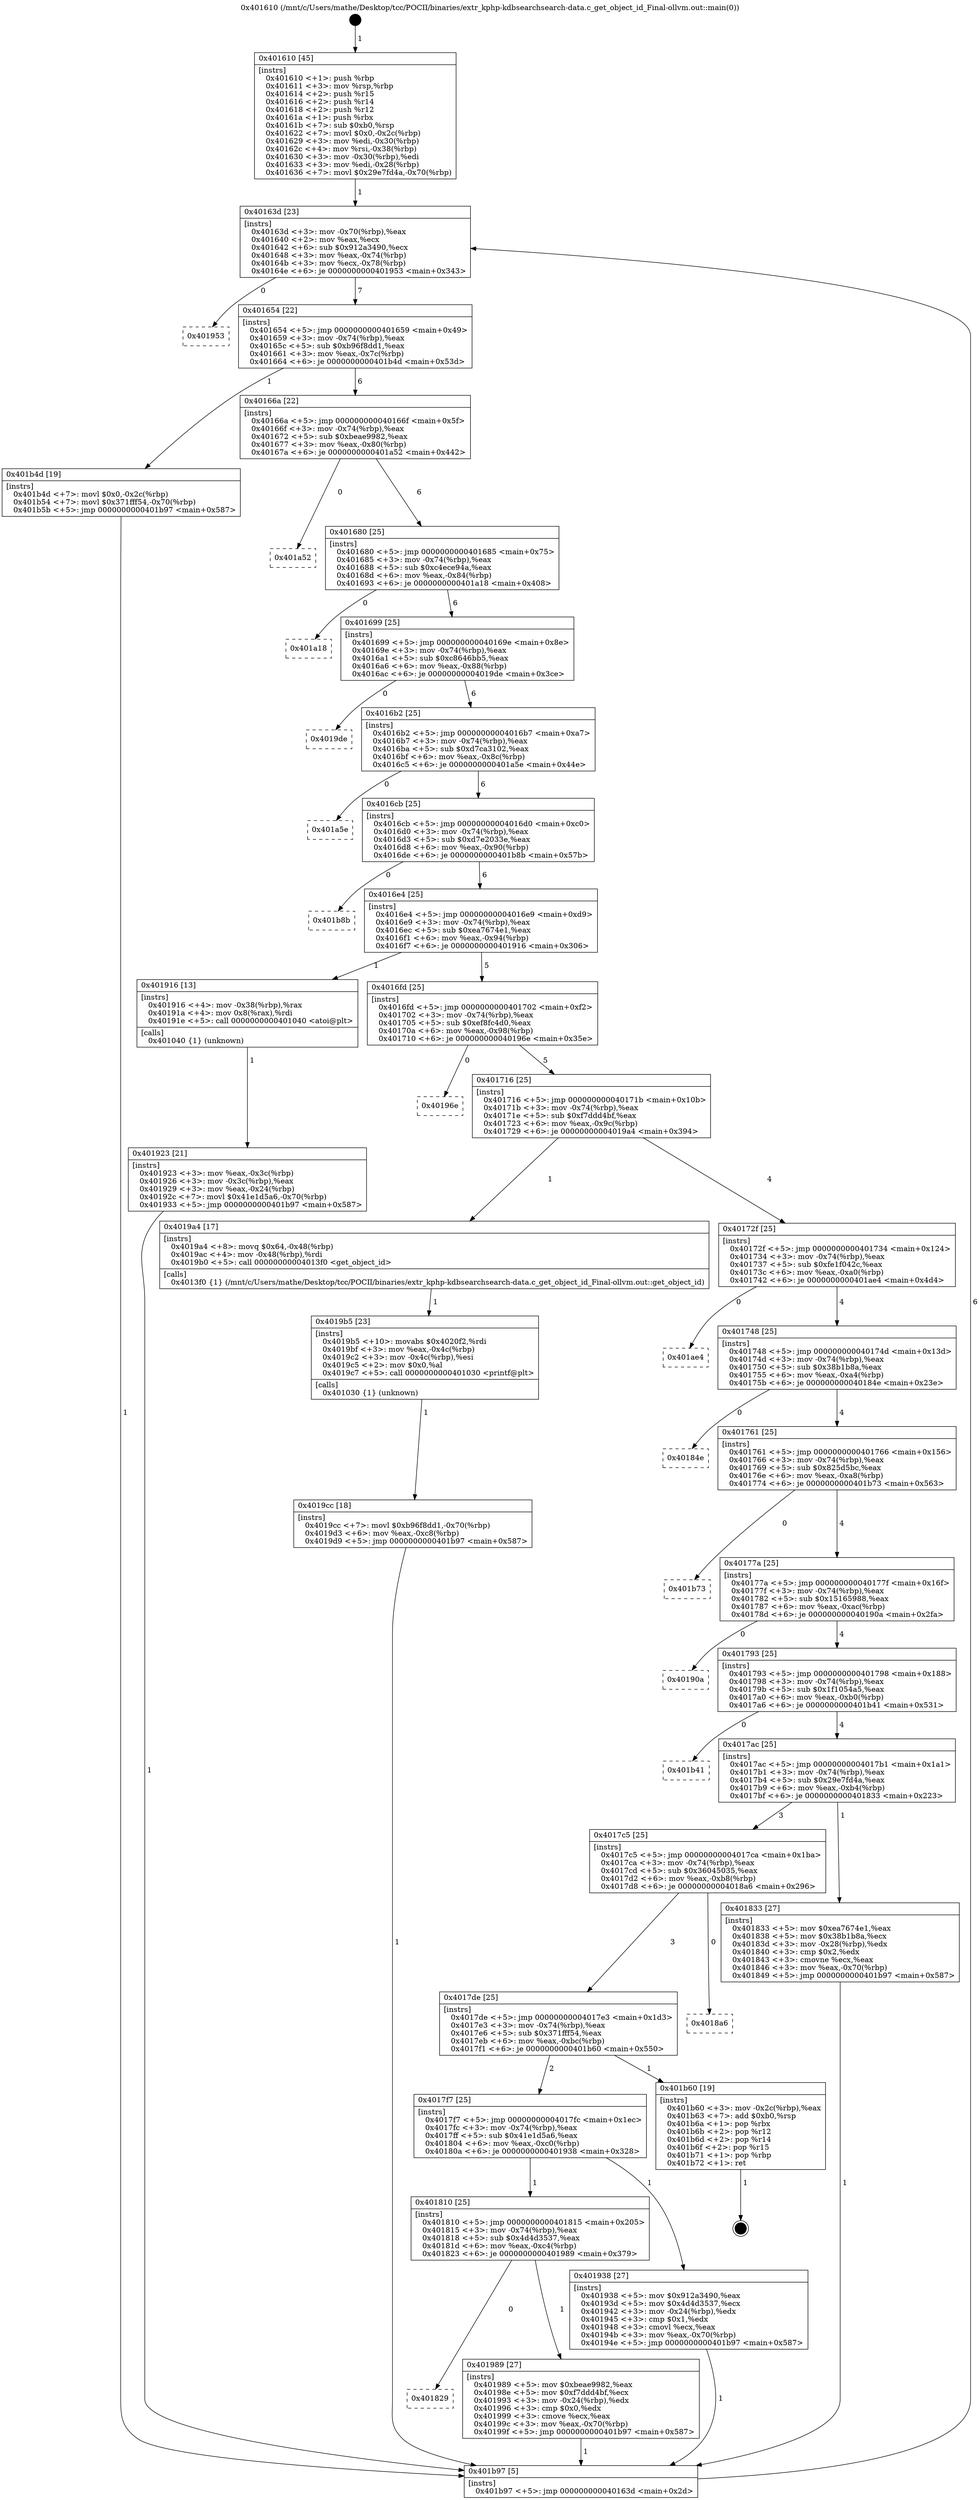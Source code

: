 digraph "0x401610" {
  label = "0x401610 (/mnt/c/Users/mathe/Desktop/tcc/POCII/binaries/extr_kphp-kdbsearchsearch-data.c_get_object_id_Final-ollvm.out::main(0))"
  labelloc = "t"
  node[shape=record]

  Entry [label="",width=0.3,height=0.3,shape=circle,fillcolor=black,style=filled]
  "0x40163d" [label="{
     0x40163d [23]\l
     | [instrs]\l
     &nbsp;&nbsp;0x40163d \<+3\>: mov -0x70(%rbp),%eax\l
     &nbsp;&nbsp;0x401640 \<+2\>: mov %eax,%ecx\l
     &nbsp;&nbsp;0x401642 \<+6\>: sub $0x912a3490,%ecx\l
     &nbsp;&nbsp;0x401648 \<+3\>: mov %eax,-0x74(%rbp)\l
     &nbsp;&nbsp;0x40164b \<+3\>: mov %ecx,-0x78(%rbp)\l
     &nbsp;&nbsp;0x40164e \<+6\>: je 0000000000401953 \<main+0x343\>\l
  }"]
  "0x401953" [label="{
     0x401953\l
  }", style=dashed]
  "0x401654" [label="{
     0x401654 [22]\l
     | [instrs]\l
     &nbsp;&nbsp;0x401654 \<+5\>: jmp 0000000000401659 \<main+0x49\>\l
     &nbsp;&nbsp;0x401659 \<+3\>: mov -0x74(%rbp),%eax\l
     &nbsp;&nbsp;0x40165c \<+5\>: sub $0xb96f8dd1,%eax\l
     &nbsp;&nbsp;0x401661 \<+3\>: mov %eax,-0x7c(%rbp)\l
     &nbsp;&nbsp;0x401664 \<+6\>: je 0000000000401b4d \<main+0x53d\>\l
  }"]
  Exit [label="",width=0.3,height=0.3,shape=circle,fillcolor=black,style=filled,peripheries=2]
  "0x401b4d" [label="{
     0x401b4d [19]\l
     | [instrs]\l
     &nbsp;&nbsp;0x401b4d \<+7\>: movl $0x0,-0x2c(%rbp)\l
     &nbsp;&nbsp;0x401b54 \<+7\>: movl $0x371fff54,-0x70(%rbp)\l
     &nbsp;&nbsp;0x401b5b \<+5\>: jmp 0000000000401b97 \<main+0x587\>\l
  }"]
  "0x40166a" [label="{
     0x40166a [22]\l
     | [instrs]\l
     &nbsp;&nbsp;0x40166a \<+5\>: jmp 000000000040166f \<main+0x5f\>\l
     &nbsp;&nbsp;0x40166f \<+3\>: mov -0x74(%rbp),%eax\l
     &nbsp;&nbsp;0x401672 \<+5\>: sub $0xbeae9982,%eax\l
     &nbsp;&nbsp;0x401677 \<+3\>: mov %eax,-0x80(%rbp)\l
     &nbsp;&nbsp;0x40167a \<+6\>: je 0000000000401a52 \<main+0x442\>\l
  }"]
  "0x4019cc" [label="{
     0x4019cc [18]\l
     | [instrs]\l
     &nbsp;&nbsp;0x4019cc \<+7\>: movl $0xb96f8dd1,-0x70(%rbp)\l
     &nbsp;&nbsp;0x4019d3 \<+6\>: mov %eax,-0xc8(%rbp)\l
     &nbsp;&nbsp;0x4019d9 \<+5\>: jmp 0000000000401b97 \<main+0x587\>\l
  }"]
  "0x401a52" [label="{
     0x401a52\l
  }", style=dashed]
  "0x401680" [label="{
     0x401680 [25]\l
     | [instrs]\l
     &nbsp;&nbsp;0x401680 \<+5\>: jmp 0000000000401685 \<main+0x75\>\l
     &nbsp;&nbsp;0x401685 \<+3\>: mov -0x74(%rbp),%eax\l
     &nbsp;&nbsp;0x401688 \<+5\>: sub $0xc4ece94a,%eax\l
     &nbsp;&nbsp;0x40168d \<+6\>: mov %eax,-0x84(%rbp)\l
     &nbsp;&nbsp;0x401693 \<+6\>: je 0000000000401a18 \<main+0x408\>\l
  }"]
  "0x4019b5" [label="{
     0x4019b5 [23]\l
     | [instrs]\l
     &nbsp;&nbsp;0x4019b5 \<+10\>: movabs $0x4020f2,%rdi\l
     &nbsp;&nbsp;0x4019bf \<+3\>: mov %eax,-0x4c(%rbp)\l
     &nbsp;&nbsp;0x4019c2 \<+3\>: mov -0x4c(%rbp),%esi\l
     &nbsp;&nbsp;0x4019c5 \<+2\>: mov $0x0,%al\l
     &nbsp;&nbsp;0x4019c7 \<+5\>: call 0000000000401030 \<printf@plt\>\l
     | [calls]\l
     &nbsp;&nbsp;0x401030 \{1\} (unknown)\l
  }"]
  "0x401a18" [label="{
     0x401a18\l
  }", style=dashed]
  "0x401699" [label="{
     0x401699 [25]\l
     | [instrs]\l
     &nbsp;&nbsp;0x401699 \<+5\>: jmp 000000000040169e \<main+0x8e\>\l
     &nbsp;&nbsp;0x40169e \<+3\>: mov -0x74(%rbp),%eax\l
     &nbsp;&nbsp;0x4016a1 \<+5\>: sub $0xc8646bb5,%eax\l
     &nbsp;&nbsp;0x4016a6 \<+6\>: mov %eax,-0x88(%rbp)\l
     &nbsp;&nbsp;0x4016ac \<+6\>: je 00000000004019de \<main+0x3ce\>\l
  }"]
  "0x401829" [label="{
     0x401829\l
  }", style=dashed]
  "0x4019de" [label="{
     0x4019de\l
  }", style=dashed]
  "0x4016b2" [label="{
     0x4016b2 [25]\l
     | [instrs]\l
     &nbsp;&nbsp;0x4016b2 \<+5\>: jmp 00000000004016b7 \<main+0xa7\>\l
     &nbsp;&nbsp;0x4016b7 \<+3\>: mov -0x74(%rbp),%eax\l
     &nbsp;&nbsp;0x4016ba \<+5\>: sub $0xd7ca3102,%eax\l
     &nbsp;&nbsp;0x4016bf \<+6\>: mov %eax,-0x8c(%rbp)\l
     &nbsp;&nbsp;0x4016c5 \<+6\>: je 0000000000401a5e \<main+0x44e\>\l
  }"]
  "0x401989" [label="{
     0x401989 [27]\l
     | [instrs]\l
     &nbsp;&nbsp;0x401989 \<+5\>: mov $0xbeae9982,%eax\l
     &nbsp;&nbsp;0x40198e \<+5\>: mov $0xf7ddd4bf,%ecx\l
     &nbsp;&nbsp;0x401993 \<+3\>: mov -0x24(%rbp),%edx\l
     &nbsp;&nbsp;0x401996 \<+3\>: cmp $0x0,%edx\l
     &nbsp;&nbsp;0x401999 \<+3\>: cmove %ecx,%eax\l
     &nbsp;&nbsp;0x40199c \<+3\>: mov %eax,-0x70(%rbp)\l
     &nbsp;&nbsp;0x40199f \<+5\>: jmp 0000000000401b97 \<main+0x587\>\l
  }"]
  "0x401a5e" [label="{
     0x401a5e\l
  }", style=dashed]
  "0x4016cb" [label="{
     0x4016cb [25]\l
     | [instrs]\l
     &nbsp;&nbsp;0x4016cb \<+5\>: jmp 00000000004016d0 \<main+0xc0\>\l
     &nbsp;&nbsp;0x4016d0 \<+3\>: mov -0x74(%rbp),%eax\l
     &nbsp;&nbsp;0x4016d3 \<+5\>: sub $0xd7e2033e,%eax\l
     &nbsp;&nbsp;0x4016d8 \<+6\>: mov %eax,-0x90(%rbp)\l
     &nbsp;&nbsp;0x4016de \<+6\>: je 0000000000401b8b \<main+0x57b\>\l
  }"]
  "0x401810" [label="{
     0x401810 [25]\l
     | [instrs]\l
     &nbsp;&nbsp;0x401810 \<+5\>: jmp 0000000000401815 \<main+0x205\>\l
     &nbsp;&nbsp;0x401815 \<+3\>: mov -0x74(%rbp),%eax\l
     &nbsp;&nbsp;0x401818 \<+5\>: sub $0x4d4d3537,%eax\l
     &nbsp;&nbsp;0x40181d \<+6\>: mov %eax,-0xc4(%rbp)\l
     &nbsp;&nbsp;0x401823 \<+6\>: je 0000000000401989 \<main+0x379\>\l
  }"]
  "0x401b8b" [label="{
     0x401b8b\l
  }", style=dashed]
  "0x4016e4" [label="{
     0x4016e4 [25]\l
     | [instrs]\l
     &nbsp;&nbsp;0x4016e4 \<+5\>: jmp 00000000004016e9 \<main+0xd9\>\l
     &nbsp;&nbsp;0x4016e9 \<+3\>: mov -0x74(%rbp),%eax\l
     &nbsp;&nbsp;0x4016ec \<+5\>: sub $0xea7674e1,%eax\l
     &nbsp;&nbsp;0x4016f1 \<+6\>: mov %eax,-0x94(%rbp)\l
     &nbsp;&nbsp;0x4016f7 \<+6\>: je 0000000000401916 \<main+0x306\>\l
  }"]
  "0x401938" [label="{
     0x401938 [27]\l
     | [instrs]\l
     &nbsp;&nbsp;0x401938 \<+5\>: mov $0x912a3490,%eax\l
     &nbsp;&nbsp;0x40193d \<+5\>: mov $0x4d4d3537,%ecx\l
     &nbsp;&nbsp;0x401942 \<+3\>: mov -0x24(%rbp),%edx\l
     &nbsp;&nbsp;0x401945 \<+3\>: cmp $0x1,%edx\l
     &nbsp;&nbsp;0x401948 \<+3\>: cmovl %ecx,%eax\l
     &nbsp;&nbsp;0x40194b \<+3\>: mov %eax,-0x70(%rbp)\l
     &nbsp;&nbsp;0x40194e \<+5\>: jmp 0000000000401b97 \<main+0x587\>\l
  }"]
  "0x401916" [label="{
     0x401916 [13]\l
     | [instrs]\l
     &nbsp;&nbsp;0x401916 \<+4\>: mov -0x38(%rbp),%rax\l
     &nbsp;&nbsp;0x40191a \<+4\>: mov 0x8(%rax),%rdi\l
     &nbsp;&nbsp;0x40191e \<+5\>: call 0000000000401040 \<atoi@plt\>\l
     | [calls]\l
     &nbsp;&nbsp;0x401040 \{1\} (unknown)\l
  }"]
  "0x4016fd" [label="{
     0x4016fd [25]\l
     | [instrs]\l
     &nbsp;&nbsp;0x4016fd \<+5\>: jmp 0000000000401702 \<main+0xf2\>\l
     &nbsp;&nbsp;0x401702 \<+3\>: mov -0x74(%rbp),%eax\l
     &nbsp;&nbsp;0x401705 \<+5\>: sub $0xef8fc4d0,%eax\l
     &nbsp;&nbsp;0x40170a \<+6\>: mov %eax,-0x98(%rbp)\l
     &nbsp;&nbsp;0x401710 \<+6\>: je 000000000040196e \<main+0x35e\>\l
  }"]
  "0x4017f7" [label="{
     0x4017f7 [25]\l
     | [instrs]\l
     &nbsp;&nbsp;0x4017f7 \<+5\>: jmp 00000000004017fc \<main+0x1ec\>\l
     &nbsp;&nbsp;0x4017fc \<+3\>: mov -0x74(%rbp),%eax\l
     &nbsp;&nbsp;0x4017ff \<+5\>: sub $0x41e1d5a6,%eax\l
     &nbsp;&nbsp;0x401804 \<+6\>: mov %eax,-0xc0(%rbp)\l
     &nbsp;&nbsp;0x40180a \<+6\>: je 0000000000401938 \<main+0x328\>\l
  }"]
  "0x40196e" [label="{
     0x40196e\l
  }", style=dashed]
  "0x401716" [label="{
     0x401716 [25]\l
     | [instrs]\l
     &nbsp;&nbsp;0x401716 \<+5\>: jmp 000000000040171b \<main+0x10b\>\l
     &nbsp;&nbsp;0x40171b \<+3\>: mov -0x74(%rbp),%eax\l
     &nbsp;&nbsp;0x40171e \<+5\>: sub $0xf7ddd4bf,%eax\l
     &nbsp;&nbsp;0x401723 \<+6\>: mov %eax,-0x9c(%rbp)\l
     &nbsp;&nbsp;0x401729 \<+6\>: je 00000000004019a4 \<main+0x394\>\l
  }"]
  "0x401b60" [label="{
     0x401b60 [19]\l
     | [instrs]\l
     &nbsp;&nbsp;0x401b60 \<+3\>: mov -0x2c(%rbp),%eax\l
     &nbsp;&nbsp;0x401b63 \<+7\>: add $0xb0,%rsp\l
     &nbsp;&nbsp;0x401b6a \<+1\>: pop %rbx\l
     &nbsp;&nbsp;0x401b6b \<+2\>: pop %r12\l
     &nbsp;&nbsp;0x401b6d \<+2\>: pop %r14\l
     &nbsp;&nbsp;0x401b6f \<+2\>: pop %r15\l
     &nbsp;&nbsp;0x401b71 \<+1\>: pop %rbp\l
     &nbsp;&nbsp;0x401b72 \<+1\>: ret\l
  }"]
  "0x4019a4" [label="{
     0x4019a4 [17]\l
     | [instrs]\l
     &nbsp;&nbsp;0x4019a4 \<+8\>: movq $0x64,-0x48(%rbp)\l
     &nbsp;&nbsp;0x4019ac \<+4\>: mov -0x48(%rbp),%rdi\l
     &nbsp;&nbsp;0x4019b0 \<+5\>: call 00000000004013f0 \<get_object_id\>\l
     | [calls]\l
     &nbsp;&nbsp;0x4013f0 \{1\} (/mnt/c/Users/mathe/Desktop/tcc/POCII/binaries/extr_kphp-kdbsearchsearch-data.c_get_object_id_Final-ollvm.out::get_object_id)\l
  }"]
  "0x40172f" [label="{
     0x40172f [25]\l
     | [instrs]\l
     &nbsp;&nbsp;0x40172f \<+5\>: jmp 0000000000401734 \<main+0x124\>\l
     &nbsp;&nbsp;0x401734 \<+3\>: mov -0x74(%rbp),%eax\l
     &nbsp;&nbsp;0x401737 \<+5\>: sub $0xfe1f042c,%eax\l
     &nbsp;&nbsp;0x40173c \<+6\>: mov %eax,-0xa0(%rbp)\l
     &nbsp;&nbsp;0x401742 \<+6\>: je 0000000000401ae4 \<main+0x4d4\>\l
  }"]
  "0x4017de" [label="{
     0x4017de [25]\l
     | [instrs]\l
     &nbsp;&nbsp;0x4017de \<+5\>: jmp 00000000004017e3 \<main+0x1d3\>\l
     &nbsp;&nbsp;0x4017e3 \<+3\>: mov -0x74(%rbp),%eax\l
     &nbsp;&nbsp;0x4017e6 \<+5\>: sub $0x371fff54,%eax\l
     &nbsp;&nbsp;0x4017eb \<+6\>: mov %eax,-0xbc(%rbp)\l
     &nbsp;&nbsp;0x4017f1 \<+6\>: je 0000000000401b60 \<main+0x550\>\l
  }"]
  "0x401ae4" [label="{
     0x401ae4\l
  }", style=dashed]
  "0x401748" [label="{
     0x401748 [25]\l
     | [instrs]\l
     &nbsp;&nbsp;0x401748 \<+5\>: jmp 000000000040174d \<main+0x13d\>\l
     &nbsp;&nbsp;0x40174d \<+3\>: mov -0x74(%rbp),%eax\l
     &nbsp;&nbsp;0x401750 \<+5\>: sub $0x38b1b8a,%eax\l
     &nbsp;&nbsp;0x401755 \<+6\>: mov %eax,-0xa4(%rbp)\l
     &nbsp;&nbsp;0x40175b \<+6\>: je 000000000040184e \<main+0x23e\>\l
  }"]
  "0x4018a6" [label="{
     0x4018a6\l
  }", style=dashed]
  "0x40184e" [label="{
     0x40184e\l
  }", style=dashed]
  "0x401761" [label="{
     0x401761 [25]\l
     | [instrs]\l
     &nbsp;&nbsp;0x401761 \<+5\>: jmp 0000000000401766 \<main+0x156\>\l
     &nbsp;&nbsp;0x401766 \<+3\>: mov -0x74(%rbp),%eax\l
     &nbsp;&nbsp;0x401769 \<+5\>: sub $0x825d5bc,%eax\l
     &nbsp;&nbsp;0x40176e \<+6\>: mov %eax,-0xa8(%rbp)\l
     &nbsp;&nbsp;0x401774 \<+6\>: je 0000000000401b73 \<main+0x563\>\l
  }"]
  "0x401923" [label="{
     0x401923 [21]\l
     | [instrs]\l
     &nbsp;&nbsp;0x401923 \<+3\>: mov %eax,-0x3c(%rbp)\l
     &nbsp;&nbsp;0x401926 \<+3\>: mov -0x3c(%rbp),%eax\l
     &nbsp;&nbsp;0x401929 \<+3\>: mov %eax,-0x24(%rbp)\l
     &nbsp;&nbsp;0x40192c \<+7\>: movl $0x41e1d5a6,-0x70(%rbp)\l
     &nbsp;&nbsp;0x401933 \<+5\>: jmp 0000000000401b97 \<main+0x587\>\l
  }"]
  "0x401b73" [label="{
     0x401b73\l
  }", style=dashed]
  "0x40177a" [label="{
     0x40177a [25]\l
     | [instrs]\l
     &nbsp;&nbsp;0x40177a \<+5\>: jmp 000000000040177f \<main+0x16f\>\l
     &nbsp;&nbsp;0x40177f \<+3\>: mov -0x74(%rbp),%eax\l
     &nbsp;&nbsp;0x401782 \<+5\>: sub $0x15165988,%eax\l
     &nbsp;&nbsp;0x401787 \<+6\>: mov %eax,-0xac(%rbp)\l
     &nbsp;&nbsp;0x40178d \<+6\>: je 000000000040190a \<main+0x2fa\>\l
  }"]
  "0x401610" [label="{
     0x401610 [45]\l
     | [instrs]\l
     &nbsp;&nbsp;0x401610 \<+1\>: push %rbp\l
     &nbsp;&nbsp;0x401611 \<+3\>: mov %rsp,%rbp\l
     &nbsp;&nbsp;0x401614 \<+2\>: push %r15\l
     &nbsp;&nbsp;0x401616 \<+2\>: push %r14\l
     &nbsp;&nbsp;0x401618 \<+2\>: push %r12\l
     &nbsp;&nbsp;0x40161a \<+1\>: push %rbx\l
     &nbsp;&nbsp;0x40161b \<+7\>: sub $0xb0,%rsp\l
     &nbsp;&nbsp;0x401622 \<+7\>: movl $0x0,-0x2c(%rbp)\l
     &nbsp;&nbsp;0x401629 \<+3\>: mov %edi,-0x30(%rbp)\l
     &nbsp;&nbsp;0x40162c \<+4\>: mov %rsi,-0x38(%rbp)\l
     &nbsp;&nbsp;0x401630 \<+3\>: mov -0x30(%rbp),%edi\l
     &nbsp;&nbsp;0x401633 \<+3\>: mov %edi,-0x28(%rbp)\l
     &nbsp;&nbsp;0x401636 \<+7\>: movl $0x29e7fd4a,-0x70(%rbp)\l
  }"]
  "0x40190a" [label="{
     0x40190a\l
  }", style=dashed]
  "0x401793" [label="{
     0x401793 [25]\l
     | [instrs]\l
     &nbsp;&nbsp;0x401793 \<+5\>: jmp 0000000000401798 \<main+0x188\>\l
     &nbsp;&nbsp;0x401798 \<+3\>: mov -0x74(%rbp),%eax\l
     &nbsp;&nbsp;0x40179b \<+5\>: sub $0x1f1054a5,%eax\l
     &nbsp;&nbsp;0x4017a0 \<+6\>: mov %eax,-0xb0(%rbp)\l
     &nbsp;&nbsp;0x4017a6 \<+6\>: je 0000000000401b41 \<main+0x531\>\l
  }"]
  "0x401b97" [label="{
     0x401b97 [5]\l
     | [instrs]\l
     &nbsp;&nbsp;0x401b97 \<+5\>: jmp 000000000040163d \<main+0x2d\>\l
  }"]
  "0x401b41" [label="{
     0x401b41\l
  }", style=dashed]
  "0x4017ac" [label="{
     0x4017ac [25]\l
     | [instrs]\l
     &nbsp;&nbsp;0x4017ac \<+5\>: jmp 00000000004017b1 \<main+0x1a1\>\l
     &nbsp;&nbsp;0x4017b1 \<+3\>: mov -0x74(%rbp),%eax\l
     &nbsp;&nbsp;0x4017b4 \<+5\>: sub $0x29e7fd4a,%eax\l
     &nbsp;&nbsp;0x4017b9 \<+6\>: mov %eax,-0xb4(%rbp)\l
     &nbsp;&nbsp;0x4017bf \<+6\>: je 0000000000401833 \<main+0x223\>\l
  }"]
  "0x4017c5" [label="{
     0x4017c5 [25]\l
     | [instrs]\l
     &nbsp;&nbsp;0x4017c5 \<+5\>: jmp 00000000004017ca \<main+0x1ba\>\l
     &nbsp;&nbsp;0x4017ca \<+3\>: mov -0x74(%rbp),%eax\l
     &nbsp;&nbsp;0x4017cd \<+5\>: sub $0x36045035,%eax\l
     &nbsp;&nbsp;0x4017d2 \<+6\>: mov %eax,-0xb8(%rbp)\l
     &nbsp;&nbsp;0x4017d8 \<+6\>: je 00000000004018a6 \<main+0x296\>\l
  }"]
  "0x401833" [label="{
     0x401833 [27]\l
     | [instrs]\l
     &nbsp;&nbsp;0x401833 \<+5\>: mov $0xea7674e1,%eax\l
     &nbsp;&nbsp;0x401838 \<+5\>: mov $0x38b1b8a,%ecx\l
     &nbsp;&nbsp;0x40183d \<+3\>: mov -0x28(%rbp),%edx\l
     &nbsp;&nbsp;0x401840 \<+3\>: cmp $0x2,%edx\l
     &nbsp;&nbsp;0x401843 \<+3\>: cmovne %ecx,%eax\l
     &nbsp;&nbsp;0x401846 \<+3\>: mov %eax,-0x70(%rbp)\l
     &nbsp;&nbsp;0x401849 \<+5\>: jmp 0000000000401b97 \<main+0x587\>\l
  }"]
  Entry -> "0x401610" [label=" 1"]
  "0x40163d" -> "0x401953" [label=" 0"]
  "0x40163d" -> "0x401654" [label=" 7"]
  "0x401b60" -> Exit [label=" 1"]
  "0x401654" -> "0x401b4d" [label=" 1"]
  "0x401654" -> "0x40166a" [label=" 6"]
  "0x401b4d" -> "0x401b97" [label=" 1"]
  "0x40166a" -> "0x401a52" [label=" 0"]
  "0x40166a" -> "0x401680" [label=" 6"]
  "0x4019cc" -> "0x401b97" [label=" 1"]
  "0x401680" -> "0x401a18" [label=" 0"]
  "0x401680" -> "0x401699" [label=" 6"]
  "0x4019b5" -> "0x4019cc" [label=" 1"]
  "0x401699" -> "0x4019de" [label=" 0"]
  "0x401699" -> "0x4016b2" [label=" 6"]
  "0x4019a4" -> "0x4019b5" [label=" 1"]
  "0x4016b2" -> "0x401a5e" [label=" 0"]
  "0x4016b2" -> "0x4016cb" [label=" 6"]
  "0x401989" -> "0x401b97" [label=" 1"]
  "0x4016cb" -> "0x401b8b" [label=" 0"]
  "0x4016cb" -> "0x4016e4" [label=" 6"]
  "0x401810" -> "0x401989" [label=" 1"]
  "0x4016e4" -> "0x401916" [label=" 1"]
  "0x4016e4" -> "0x4016fd" [label=" 5"]
  "0x401810" -> "0x401829" [label=" 0"]
  "0x4016fd" -> "0x40196e" [label=" 0"]
  "0x4016fd" -> "0x401716" [label=" 5"]
  "0x4017f7" -> "0x401810" [label=" 1"]
  "0x401716" -> "0x4019a4" [label=" 1"]
  "0x401716" -> "0x40172f" [label=" 4"]
  "0x4017f7" -> "0x401938" [label=" 1"]
  "0x40172f" -> "0x401ae4" [label=" 0"]
  "0x40172f" -> "0x401748" [label=" 4"]
  "0x4017de" -> "0x4017f7" [label=" 2"]
  "0x401748" -> "0x40184e" [label=" 0"]
  "0x401748" -> "0x401761" [label=" 4"]
  "0x4017de" -> "0x401b60" [label=" 1"]
  "0x401761" -> "0x401b73" [label=" 0"]
  "0x401761" -> "0x40177a" [label=" 4"]
  "0x4017c5" -> "0x4017de" [label=" 3"]
  "0x40177a" -> "0x40190a" [label=" 0"]
  "0x40177a" -> "0x401793" [label=" 4"]
  "0x4017c5" -> "0x4018a6" [label=" 0"]
  "0x401793" -> "0x401b41" [label=" 0"]
  "0x401793" -> "0x4017ac" [label=" 4"]
  "0x401938" -> "0x401b97" [label=" 1"]
  "0x4017ac" -> "0x401833" [label=" 1"]
  "0x4017ac" -> "0x4017c5" [label=" 3"]
  "0x401833" -> "0x401b97" [label=" 1"]
  "0x401610" -> "0x40163d" [label=" 1"]
  "0x401b97" -> "0x40163d" [label=" 6"]
  "0x401916" -> "0x401923" [label=" 1"]
  "0x401923" -> "0x401b97" [label=" 1"]
}
